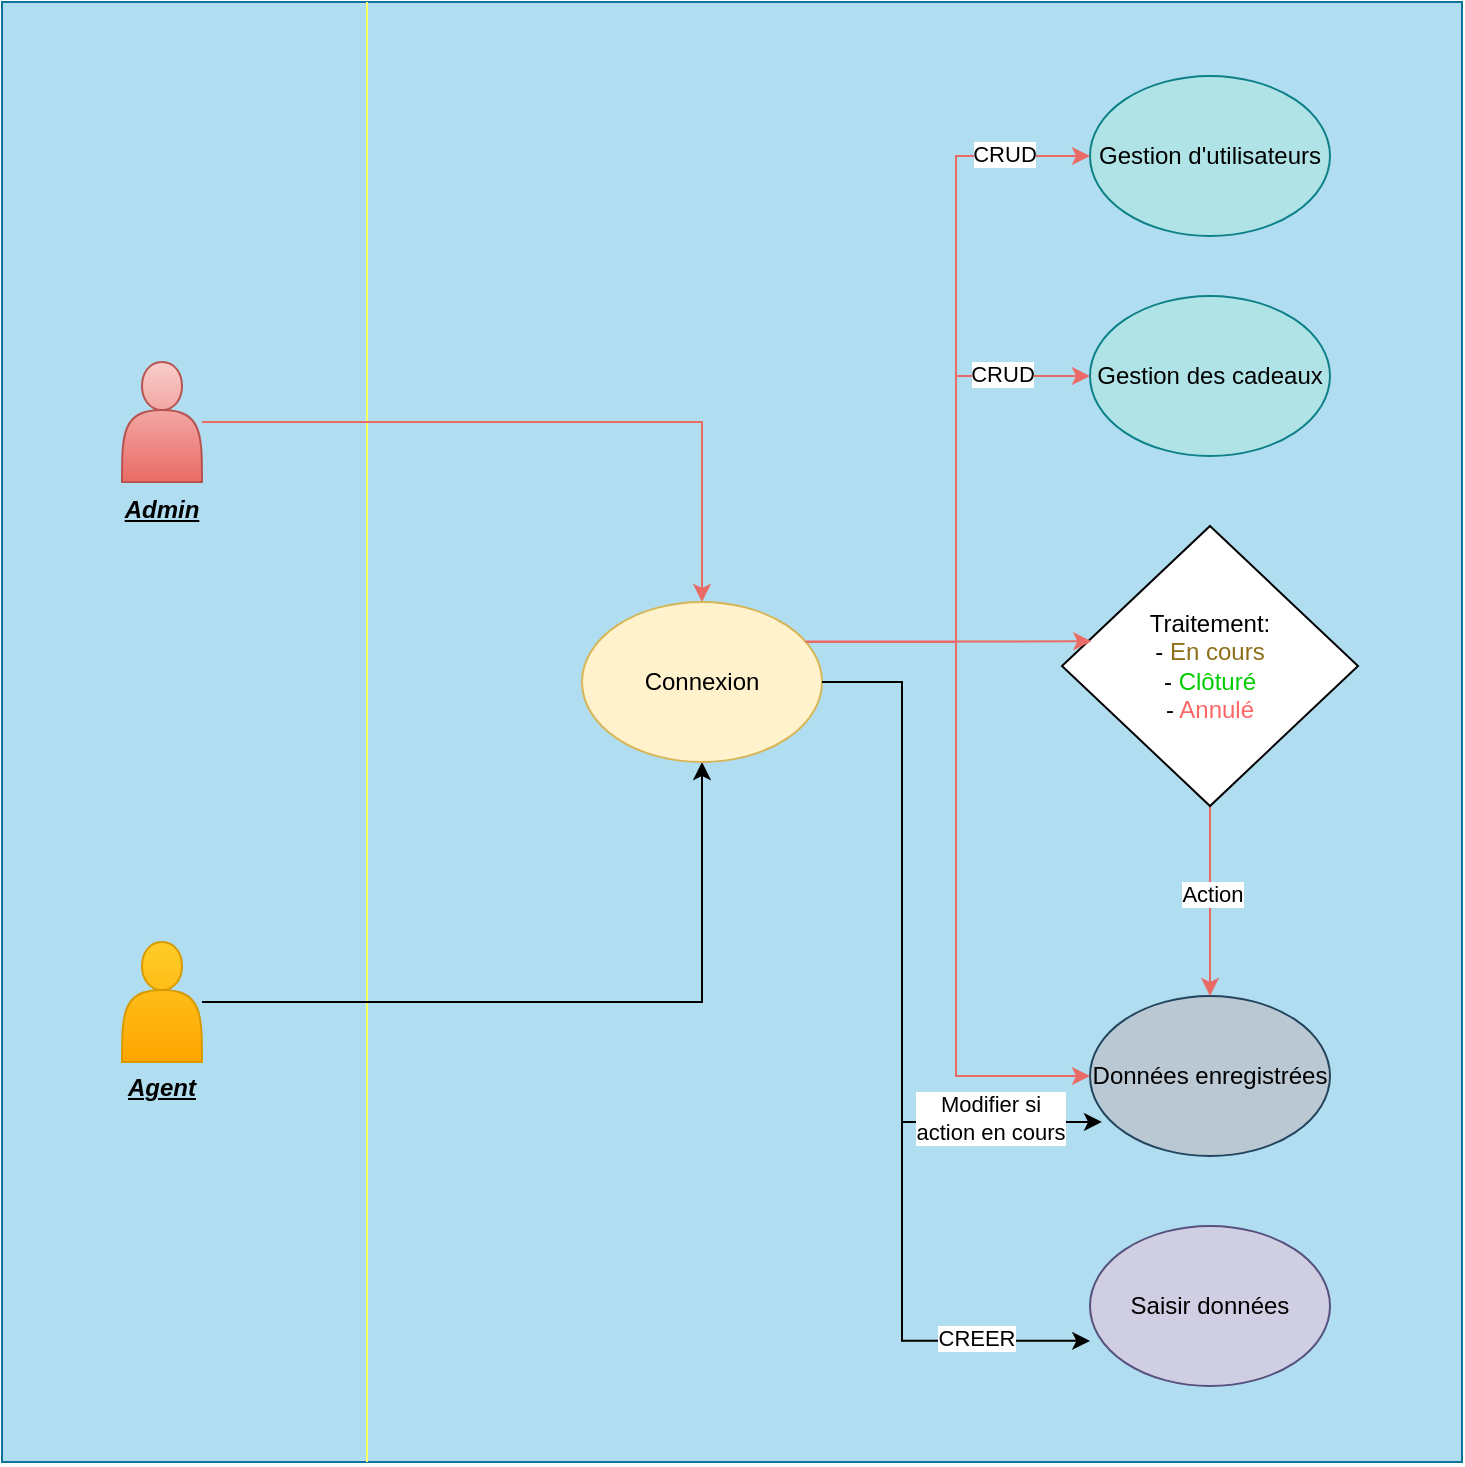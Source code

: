 <mxfile version="26.0.2">
  <diagram name="Page-1" id="tnTNyKJoXWjOOZkgPt3-">
    <mxGraphModel dx="1194" dy="1885" grid="1" gridSize="10" guides="1" tooltips="1" connect="1" arrows="1" fold="1" page="1" pageScale="1" pageWidth="827" pageHeight="1169" math="0" shadow="0">
      <root>
        <mxCell id="0" />
        <mxCell id="1" parent="0" />
        <mxCell id="6cKIcrpC0chAMdCKNeQY-1" value="" style="whiteSpace=wrap;html=1;aspect=fixed;fillColor=#b1ddf0;strokeColor=#10739e;" parent="1" vertex="1">
          <mxGeometry x="100" y="-20" width="730" height="730" as="geometry" />
        </mxCell>
        <mxCell id="6cKIcrpC0chAMdCKNeQY-5" value="" style="endArrow=none;html=1;rounded=0;entryX=0.25;entryY=0;entryDx=0;entryDy=0;exitX=0.25;exitY=1;exitDx=0;exitDy=0;strokeColor=#FFFF66;" parent="1" source="6cKIcrpC0chAMdCKNeQY-1" target="6cKIcrpC0chAMdCKNeQY-1" edge="1">
          <mxGeometry width="50" height="50" relative="1" as="geometry">
            <mxPoint x="390" y="320" as="sourcePoint" />
            <mxPoint x="440" y="270" as="targetPoint" />
          </mxGeometry>
        </mxCell>
        <mxCell id="6cKIcrpC0chAMdCKNeQY-6" value="Gestion d&#39;utilisateurs" style="ellipse;whiteSpace=wrap;html=1;fillColor=#b0e3e6;strokeColor=#0e8088;" parent="1" vertex="1">
          <mxGeometry x="644" y="17" width="120" height="80" as="geometry" />
        </mxCell>
        <mxCell id="6cKIcrpC0chAMdCKNeQY-7" value="Gestion des cadeaux" style="ellipse;whiteSpace=wrap;html=1;fillColor=#b0e3e6;strokeColor=#0e8088;" parent="1" vertex="1">
          <mxGeometry x="644" y="127" width="120" height="80" as="geometry" />
        </mxCell>
        <mxCell id="6cKIcrpC0chAMdCKNeQY-8" value="Saisir données" style="ellipse;whiteSpace=wrap;html=1;fillColor=#d0cee2;strokeColor=#56517e;" parent="1" vertex="1">
          <mxGeometry x="644" y="592" width="120" height="80" as="geometry" />
        </mxCell>
        <mxCell id="6cKIcrpC0chAMdCKNeQY-9" value="&lt;div&gt;Données enregistrées&lt;/div&gt;" style="ellipse;whiteSpace=wrap;html=1;fillColor=#bac8d3;strokeColor=#23445d;" parent="1" vertex="1">
          <mxGeometry x="644" y="477" width="120" height="80" as="geometry" />
        </mxCell>
        <mxCell id="6cKIcrpC0chAMdCKNeQY-45" style="edgeStyle=orthogonalEdgeStyle;rounded=0;orthogonalLoop=1;jettySize=auto;html=1;strokeColor=#EA6B66;" parent="1" source="6cKIcrpC0chAMdCKNeQY-10" target="6cKIcrpC0chAMdCKNeQY-25" edge="1">
          <mxGeometry relative="1" as="geometry" />
        </mxCell>
        <mxCell id="6cKIcrpC0chAMdCKNeQY-10" value="" style="shape=actor;whiteSpace=wrap;html=1;fillColor=#f8cecc;gradientColor=#ea6b66;strokeColor=#b85450;" parent="1" vertex="1">
          <mxGeometry x="160" y="160" width="40" height="60" as="geometry" />
        </mxCell>
        <mxCell id="6cKIcrpC0chAMdCKNeQY-46" style="edgeStyle=orthogonalEdgeStyle;rounded=0;orthogonalLoop=1;jettySize=auto;html=1;entryX=0.5;entryY=1;entryDx=0;entryDy=0;" parent="1" source="6cKIcrpC0chAMdCKNeQY-11" target="6cKIcrpC0chAMdCKNeQY-25" edge="1">
          <mxGeometry relative="1" as="geometry" />
        </mxCell>
        <mxCell id="6cKIcrpC0chAMdCKNeQY-11" value="" style="shape=actor;whiteSpace=wrap;html=1;fillColor=#ffcd28;gradientColor=#ffa500;strokeColor=#d79b00;" parent="1" vertex="1">
          <mxGeometry x="160" y="450" width="40" height="60" as="geometry" />
        </mxCell>
        <mxCell id="6cKIcrpC0chAMdCKNeQY-12" value="Agent" style="rounded=0;whiteSpace=wrap;html=1;fillColor=none;fontStyle=7;strokeColor=none;" parent="1" vertex="1">
          <mxGeometry x="140" y="508" width="80" height="30" as="geometry" />
        </mxCell>
        <mxCell id="6cKIcrpC0chAMdCKNeQY-14" value="Admin" style="rounded=0;whiteSpace=wrap;html=1;fillColor=none;fontStyle=7;strokeColor=none;" parent="1" vertex="1">
          <mxGeometry x="140" y="219" width="80" height="30" as="geometry" />
        </mxCell>
        <mxCell id="6cKIcrpC0chAMdCKNeQY-47" style="edgeStyle=orthogonalEdgeStyle;rounded=0;orthogonalLoop=1;jettySize=auto;html=1;entryX=0;entryY=0.5;entryDx=0;entryDy=0;strokeColor=#EA6B66;" parent="1" source="6cKIcrpC0chAMdCKNeQY-25" target="6cKIcrpC0chAMdCKNeQY-6" edge="1">
          <mxGeometry relative="1" as="geometry">
            <Array as="points">
              <mxPoint x="577" y="300" />
              <mxPoint x="577" y="57" />
            </Array>
          </mxGeometry>
        </mxCell>
        <mxCell id="6cKIcrpC0chAMdCKNeQY-55" value="CRUD" style="edgeLabel;html=1;align=center;verticalAlign=middle;resizable=0;points=[];" parent="6cKIcrpC0chAMdCKNeQY-47" vertex="1" connectable="0">
          <mxGeometry x="0.732" y="1" relative="1" as="geometry">
            <mxPoint x="8" as="offset" />
          </mxGeometry>
        </mxCell>
        <mxCell id="6cKIcrpC0chAMdCKNeQY-48" style="edgeStyle=orthogonalEdgeStyle;rounded=0;orthogonalLoop=1;jettySize=auto;html=1;entryX=0;entryY=0.5;entryDx=0;entryDy=0;strokeColor=#EA6B66;" parent="1" source="6cKIcrpC0chAMdCKNeQY-25" target="6cKIcrpC0chAMdCKNeQY-7" edge="1">
          <mxGeometry relative="1" as="geometry">
            <Array as="points">
              <mxPoint x="577" y="300" />
              <mxPoint x="577" y="167" />
            </Array>
          </mxGeometry>
        </mxCell>
        <mxCell id="6cKIcrpC0chAMdCKNeQY-54" value="CRUD" style="edgeLabel;html=1;align=center;verticalAlign=middle;resizable=0;points=[];" parent="6cKIcrpC0chAMdCKNeQY-48" vertex="1" connectable="0">
          <mxGeometry x="0.68" y="1" relative="1" as="geometry">
            <mxPoint as="offset" />
          </mxGeometry>
        </mxCell>
        <mxCell id="6cKIcrpC0chAMdCKNeQY-50" style="edgeStyle=orthogonalEdgeStyle;rounded=0;orthogonalLoop=1;jettySize=auto;html=1;entryX=0;entryY=0.5;entryDx=0;entryDy=0;strokeColor=#EA6B66;" parent="1" source="6cKIcrpC0chAMdCKNeQY-25" target="6cKIcrpC0chAMdCKNeQY-9" edge="1">
          <mxGeometry relative="1" as="geometry">
            <Array as="points">
              <mxPoint x="577" y="300" />
              <mxPoint x="577" y="517" />
            </Array>
          </mxGeometry>
        </mxCell>
        <mxCell id="6cKIcrpC0chAMdCKNeQY-25" value="Connexion" style="ellipse;whiteSpace=wrap;html=1;fillColor=#fff2cc;strokeColor=#d6b656;" parent="1" vertex="1">
          <mxGeometry x="390" y="280" width="120" height="80" as="geometry" />
        </mxCell>
        <mxCell id="6cKIcrpC0chAMdCKNeQY-56" value="" style="edgeStyle=orthogonalEdgeStyle;rounded=0;orthogonalLoop=1;jettySize=auto;html=1;strokeColor=#EA6B66;" parent="1" source="6cKIcrpC0chAMdCKNeQY-27" target="6cKIcrpC0chAMdCKNeQY-9" edge="1">
          <mxGeometry relative="1" as="geometry" />
        </mxCell>
        <mxCell id="6cKIcrpC0chAMdCKNeQY-57" value="Action" style="edgeLabel;html=1;align=center;verticalAlign=middle;resizable=0;points=[];" parent="6cKIcrpC0chAMdCKNeQY-56" vertex="1" connectable="0">
          <mxGeometry x="-0.089" y="1" relative="1" as="geometry">
            <mxPoint as="offset" />
          </mxGeometry>
        </mxCell>
        <mxCell id="6cKIcrpC0chAMdCKNeQY-27" value="&lt;div&gt;Traitement:&lt;/div&gt;&lt;div&gt;- &lt;font color=&quot;#8c6f18&quot;&gt;En cours&lt;/font&gt;&lt;/div&gt;&lt;div&gt;- &lt;font color=&quot;#00cc00&quot;&gt;Clôturé&lt;/font&gt;&lt;/div&gt;&lt;div&gt;- &lt;font color=&quot;#ff6666&quot;&gt;Annulé&lt;/font&gt;&lt;br&gt;&lt;/div&gt;" style="rhombus;whiteSpace=wrap;html=1;" parent="1" vertex="1">
          <mxGeometry x="630" y="242" width="148" height="140" as="geometry" />
        </mxCell>
        <mxCell id="6cKIcrpC0chAMdCKNeQY-49" style="edgeStyle=orthogonalEdgeStyle;rounded=0;orthogonalLoop=1;jettySize=auto;html=1;entryX=0.099;entryY=0.412;entryDx=0;entryDy=0;strokeColor=#EA6B66;entryPerimeter=0;" parent="1" source="6cKIcrpC0chAMdCKNeQY-25" target="6cKIcrpC0chAMdCKNeQY-27" edge="1">
          <mxGeometry relative="1" as="geometry">
            <Array as="points">
              <mxPoint x="570" y="300" />
            </Array>
          </mxGeometry>
        </mxCell>
        <mxCell id="6cKIcrpC0chAMdCKNeQY-52" style="edgeStyle=orthogonalEdgeStyle;rounded=0;orthogonalLoop=1;jettySize=auto;html=1;entryX=0.05;entryY=0.787;entryDx=0;entryDy=0;entryPerimeter=0;" parent="1" source="6cKIcrpC0chAMdCKNeQY-25" target="6cKIcrpC0chAMdCKNeQY-9" edge="1">
          <mxGeometry relative="1" as="geometry">
            <Array as="points">
              <mxPoint x="550" y="320" />
              <mxPoint x="550" y="540" />
            </Array>
          </mxGeometry>
        </mxCell>
        <mxCell id="6cKIcrpC0chAMdCKNeQY-58" value="&lt;div&gt;Modifier si&lt;/div&gt;&lt;div&gt;action en cours&lt;br&gt;&lt;/div&gt;" style="edgeLabel;html=1;align=center;verticalAlign=middle;resizable=0;points=[];" parent="6cKIcrpC0chAMdCKNeQY-52" vertex="1" connectable="0">
          <mxGeometry x="0.561" relative="1" as="geometry">
            <mxPoint x="23" y="-2" as="offset" />
          </mxGeometry>
        </mxCell>
        <mxCell id="6cKIcrpC0chAMdCKNeQY-53" style="edgeStyle=orthogonalEdgeStyle;rounded=0;orthogonalLoop=1;jettySize=auto;html=1;entryX=0.001;entryY=0.718;entryDx=0;entryDy=0;entryPerimeter=0;" parent="1" source="6cKIcrpC0chAMdCKNeQY-25" target="6cKIcrpC0chAMdCKNeQY-8" edge="1">
          <mxGeometry relative="1" as="geometry">
            <Array as="points">
              <mxPoint x="550" y="320" />
              <mxPoint x="550" y="649" />
            </Array>
          </mxGeometry>
        </mxCell>
        <mxCell id="6cKIcrpC0chAMdCKNeQY-59" value="CREER" style="edgeLabel;html=1;align=center;verticalAlign=middle;resizable=0;points=[];" parent="6cKIcrpC0chAMdCKNeQY-53" vertex="1" connectable="0">
          <mxGeometry x="0.708" y="-1" relative="1" as="geometry">
            <mxPoint x="10" y="-3" as="offset" />
          </mxGeometry>
        </mxCell>
      </root>
    </mxGraphModel>
  </diagram>
</mxfile>
